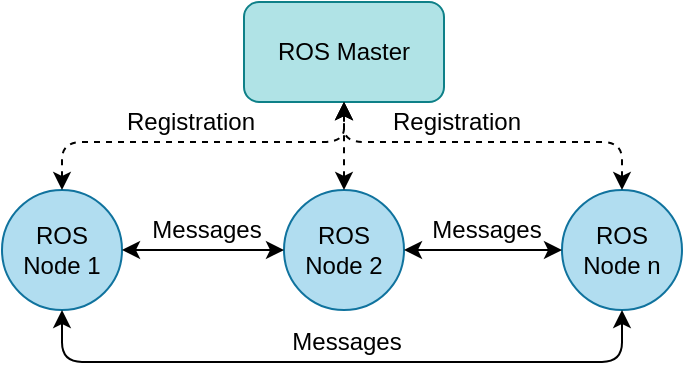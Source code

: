 <mxfile version="12.3.2" pages="1"><diagram id="nA1Jo4IuxxHYGQ8sZJGV" name="Page-1"><mxGraphModel dx="805" dy="433" grid="1" gridSize="10" guides="1" tooltips="1" connect="1" arrows="1" fold="1" page="1" pageScale="1" pageWidth="850" pageHeight="1100" math="0" shadow="0"><root><mxCell id="0"/><mxCell id="1" parent="0"/><mxCell id="4teZcTKMm0YHtqtUfl15-1" value="ROS Master" style="rounded=1;whiteSpace=wrap;html=1;fillColor=#b0e3e6;strokeColor=#0e8088;" vertex="1" parent="1"><mxGeometry x="341" y="30" width="100" height="50" as="geometry"/></mxCell><mxCell id="4teZcTKMm0YHtqtUfl15-3" value="ROS Node 1" style="ellipse;whiteSpace=wrap;html=1;aspect=fixed;fillColor=#b1ddf0;strokeColor=#10739e;" vertex="1" parent="1"><mxGeometry x="220" y="124" width="60" height="60" as="geometry"/></mxCell><mxCell id="4teZcTKMm0YHtqtUfl15-4" value="ROS Node 2" style="ellipse;whiteSpace=wrap;html=1;aspect=fixed;fillColor=#b1ddf0;strokeColor=#10739e;" vertex="1" parent="1"><mxGeometry x="361" y="124" width="60" height="60" as="geometry"/></mxCell><mxCell id="4teZcTKMm0YHtqtUfl15-5" value="ROS Node n" style="ellipse;whiteSpace=wrap;html=1;aspect=fixed;fillColor=#b1ddf0;strokeColor=#10739e;" vertex="1" parent="1"><mxGeometry x="500" y="124" width="60" height="60" as="geometry"/></mxCell><mxCell id="4teZcTKMm0YHtqtUfl15-9" value="" style="endArrow=classic;startArrow=classic;html=1;exitX=0.5;exitY=0;exitDx=0;exitDy=0;entryX=0.5;entryY=1;entryDx=0;entryDy=0;dashed=1;" edge="1" parent="1" source="4teZcTKMm0YHtqtUfl15-3" target="4teZcTKMm0YHtqtUfl15-1"><mxGeometry width="50" height="50" relative="1" as="geometry"><mxPoint x="160" y="105" as="sourcePoint"/><mxPoint x="210" y="55" as="targetPoint"/><Array as="points"><mxPoint x="250" y="100"/><mxPoint x="391" y="100"/></Array></mxGeometry></mxCell><mxCell id="4teZcTKMm0YHtqtUfl15-12" value="Registration" style="text;html=1;align=center;verticalAlign=middle;resizable=0;points=[];;labelBackgroundColor=#ffffff;" vertex="1" connectable="0" parent="4teZcTKMm0YHtqtUfl15-9"><mxGeometry x="-0.294" relative="1" as="geometry"><mxPoint x="22" y="-10" as="offset"/></mxGeometry></mxCell><mxCell id="4teZcTKMm0YHtqtUfl15-10" value="" style="endArrow=classic;startArrow=classic;html=1;exitX=0.5;exitY=0;exitDx=0;exitDy=0;entryX=0.5;entryY=1;entryDx=0;entryDy=0;dashed=1;" edge="1" parent="1" source="4teZcTKMm0YHtqtUfl15-5" target="4teZcTKMm0YHtqtUfl15-1"><mxGeometry width="50" height="50" relative="1" as="geometry"><mxPoint x="301" y="134" as="sourcePoint"/><mxPoint x="401" y="90" as="targetPoint"/><Array as="points"><mxPoint x="530" y="100"/><mxPoint x="391" y="100"/></Array></mxGeometry></mxCell><mxCell id="4teZcTKMm0YHtqtUfl15-11" value="" style="endArrow=classic;startArrow=classic;html=1;entryX=0.5;entryY=1;entryDx=0;entryDy=0;exitX=0.5;exitY=0;exitDx=0;exitDy=0;dashed=1;" edge="1" parent="1" source="4teZcTKMm0YHtqtUfl15-4" target="4teZcTKMm0YHtqtUfl15-1"><mxGeometry width="50" height="50" relative="1" as="geometry"><mxPoint x="260" y="370" as="sourcePoint"/><mxPoint x="310" y="320" as="targetPoint"/></mxGeometry></mxCell><mxCell id="4teZcTKMm0YHtqtUfl15-13" value="Registration" style="text;html=1;align=center;verticalAlign=middle;resizable=0;points=[];;labelBackgroundColor=#ffffff;" vertex="1" connectable="0" parent="1"><mxGeometry x="424.333" y="100" as="geometry"><mxPoint x="22" y="-10" as="offset"/></mxGeometry></mxCell><mxCell id="4teZcTKMm0YHtqtUfl15-14" value="" style="endArrow=classic;startArrow=classic;html=1;entryX=0;entryY=0.5;entryDx=0;entryDy=0;exitX=1;exitY=0.5;exitDx=0;exitDy=0;" edge="1" parent="1" source="4teZcTKMm0YHtqtUfl15-3" target="4teZcTKMm0YHtqtUfl15-4"><mxGeometry width="50" height="50" relative="1" as="geometry"><mxPoint x="291" y="260" as="sourcePoint"/><mxPoint x="341" y="210" as="targetPoint"/></mxGeometry></mxCell><mxCell id="4teZcTKMm0YHtqtUfl15-15" value="" style="endArrow=classic;startArrow=classic;html=1;entryX=0;entryY=0.5;entryDx=0;entryDy=0;exitX=1;exitY=0.5;exitDx=0;exitDy=0;" edge="1" parent="1" source="4teZcTKMm0YHtqtUfl15-4" target="4teZcTKMm0YHtqtUfl15-5"><mxGeometry width="50" height="50" relative="1" as="geometry"><mxPoint x="440" y="160" as="sourcePoint"/><mxPoint x="480" y="200" as="targetPoint"/></mxGeometry></mxCell><mxCell id="4teZcTKMm0YHtqtUfl15-19" value="Messages" style="text;html=1;align=center;verticalAlign=middle;resizable=0;points=[];;labelBackgroundColor=#ffffff;" vertex="1" connectable="0" parent="1"><mxGeometry x="300.143" y="154" as="geometry"><mxPoint x="22" y="-10" as="offset"/></mxGeometry></mxCell><mxCell id="4teZcTKMm0YHtqtUfl15-20" value="Messages" style="text;html=1;align=center;verticalAlign=middle;resizable=0;points=[];;labelBackgroundColor=#ffffff;" vertex="1" connectable="0" parent="1"><mxGeometry x="440.143" y="154" as="geometry"><mxPoint x="22" y="-10" as="offset"/></mxGeometry></mxCell><mxCell id="4teZcTKMm0YHtqtUfl15-21" value="" style="endArrow=classic;startArrow=classic;html=1;entryX=0.5;entryY=1;entryDx=0;entryDy=0;exitX=0.5;exitY=1;exitDx=0;exitDy=0;" edge="1" parent="1" source="4teZcTKMm0YHtqtUfl15-5" target="4teZcTKMm0YHtqtUfl15-3"><mxGeometry width="50" height="50" relative="1" as="geometry"><mxPoint x="460" y="200" as="sourcePoint"/><mxPoint x="270" y="210" as="targetPoint"/><Array as="points"><mxPoint x="530" y="210"/><mxPoint x="250" y="210"/></Array></mxGeometry></mxCell><mxCell id="4teZcTKMm0YHtqtUfl15-22" value="Messages" style="text;html=1;align=center;verticalAlign=middle;resizable=0;points=[];;labelBackgroundColor=#ffffff;" vertex="1" connectable="0" parent="1"><mxGeometry x="370.143" y="210" as="geometry"><mxPoint x="22" y="-10" as="offset"/></mxGeometry></mxCell></root></mxGraphModel></diagram></mxfile>